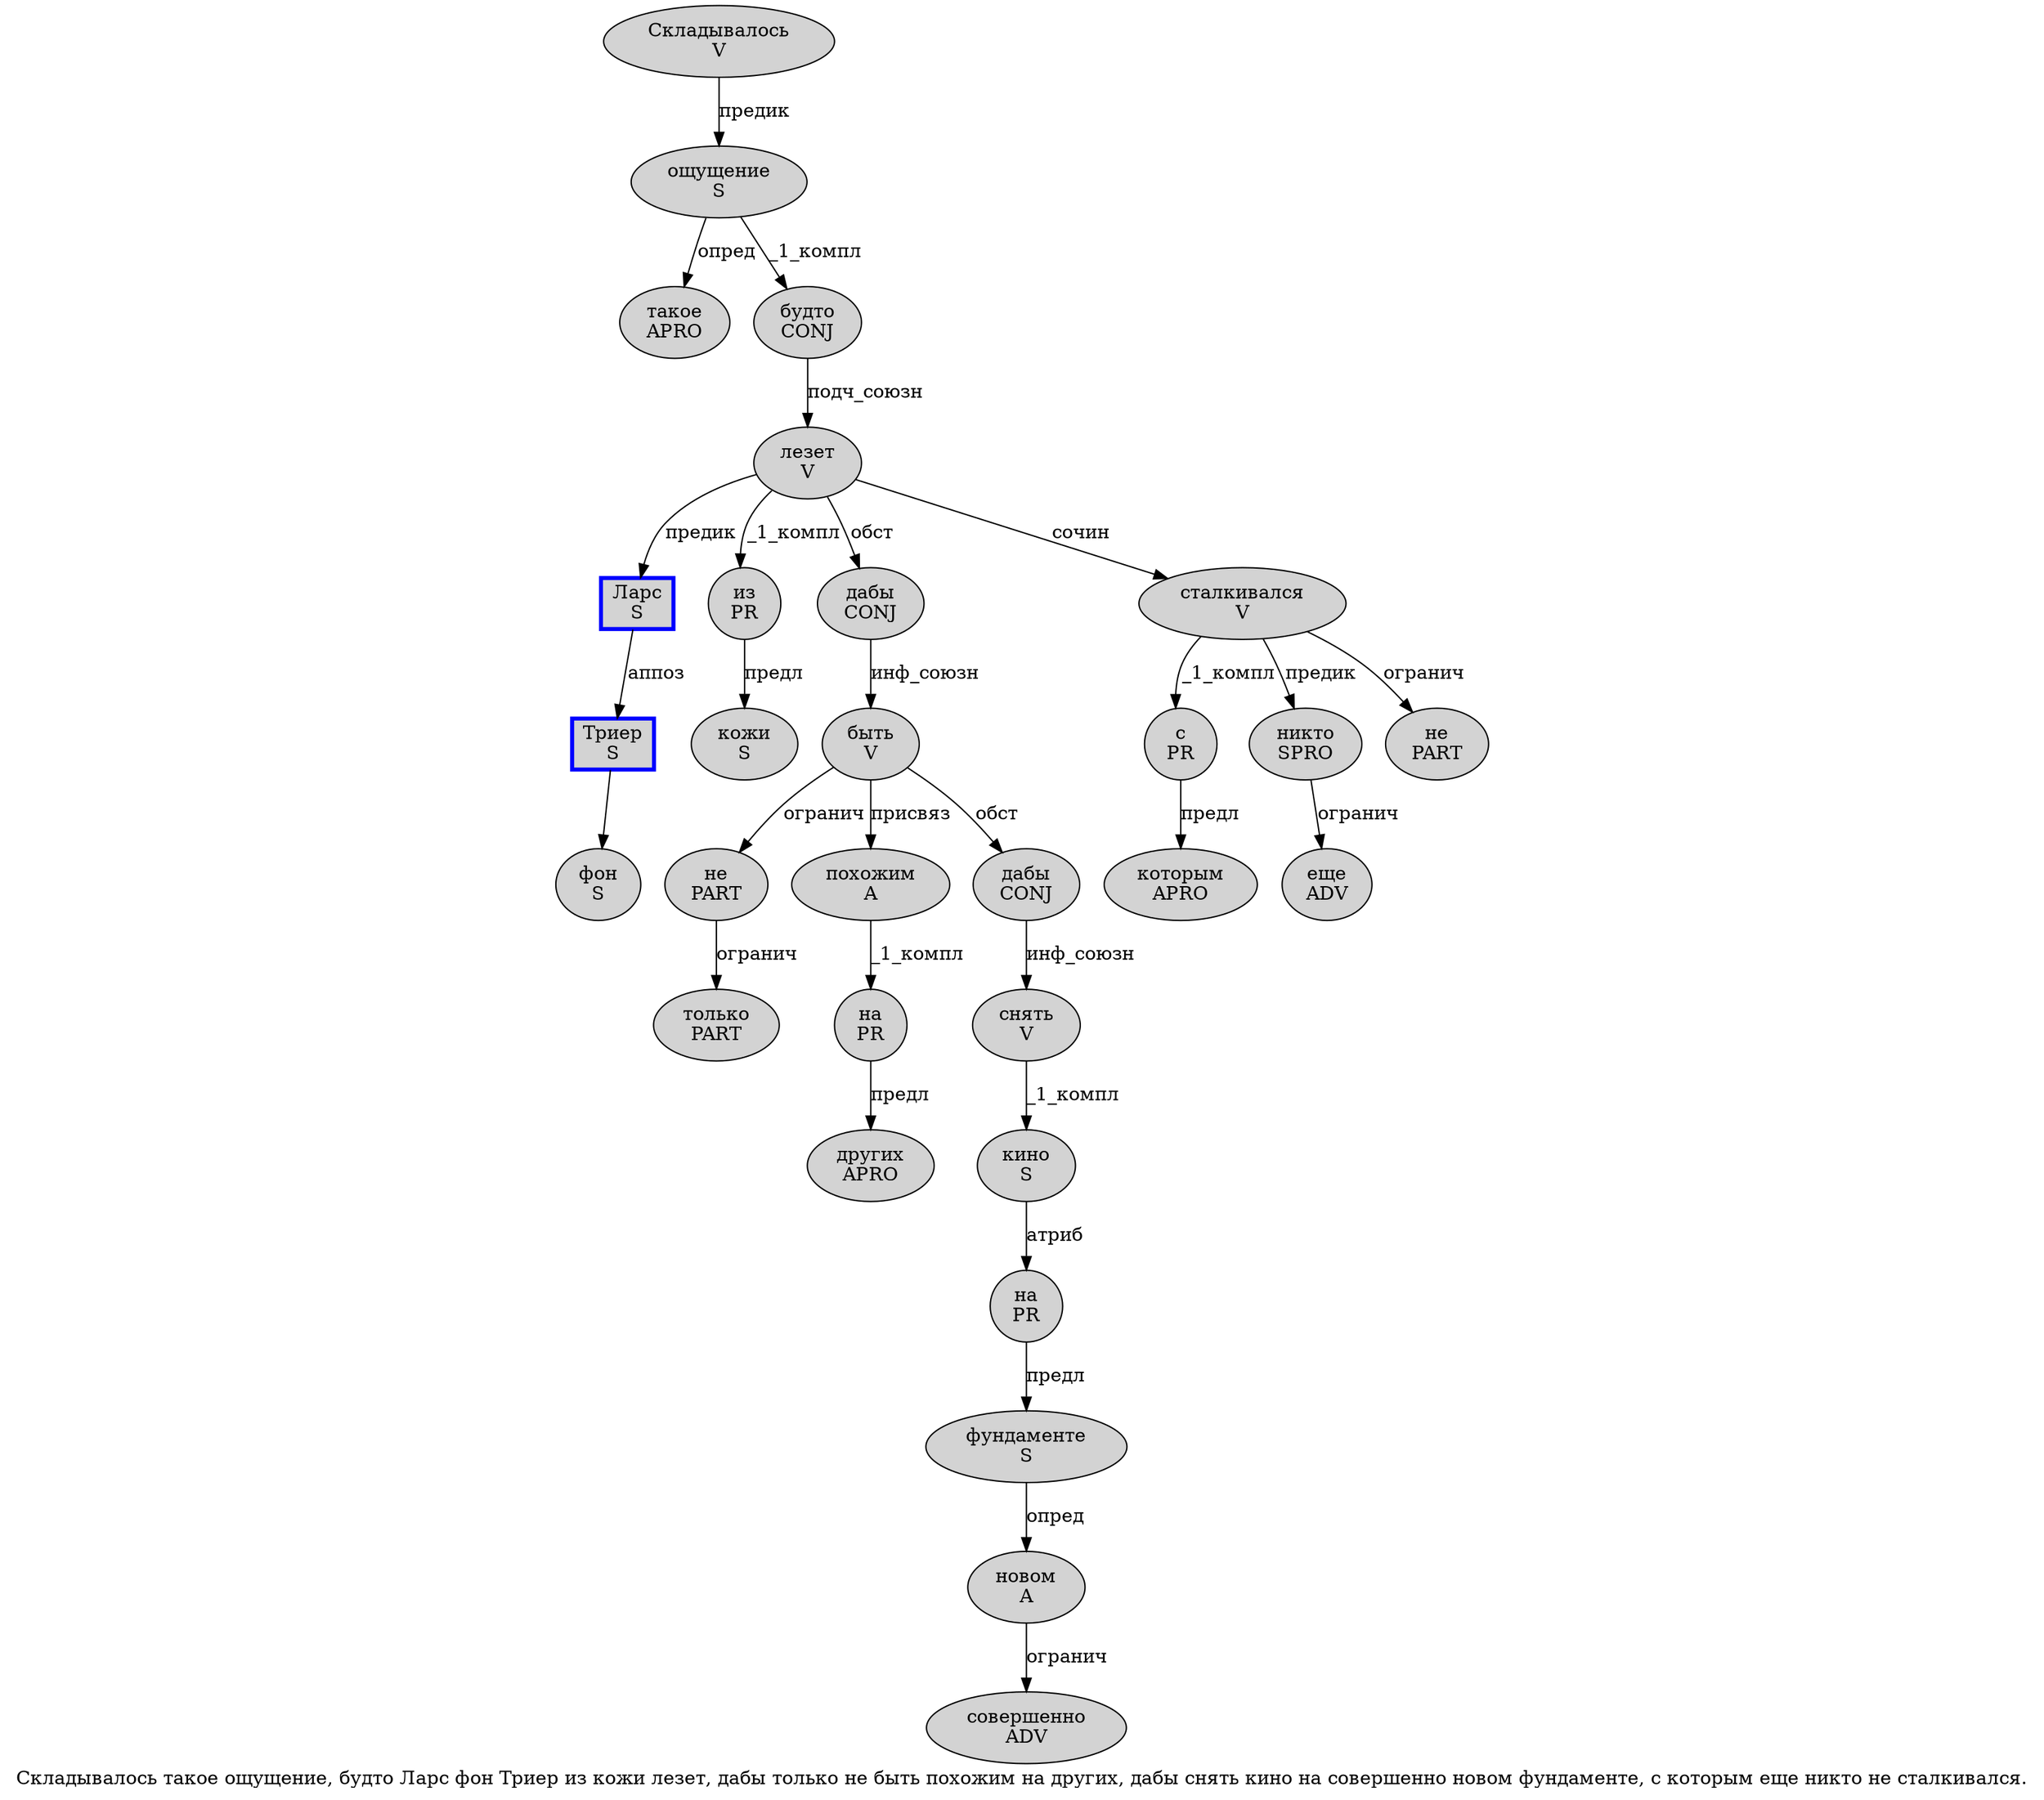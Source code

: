 digraph SENTENCE_1117 {
	graph [label="Складывалось такое ощущение, будто Ларс фон Триер из кожи лезет, дабы только не быть похожим на других, дабы снять кино на совершенно новом фундаменте, с которым еще никто не сталкивался."]
	node [style=filled]
		0 [label="Складывалось
V" color="" fillcolor=lightgray penwidth=1 shape=ellipse]
		1 [label="такое
APRO" color="" fillcolor=lightgray penwidth=1 shape=ellipse]
		2 [label="ощущение
S" color="" fillcolor=lightgray penwidth=1 shape=ellipse]
		4 [label="будто
CONJ" color="" fillcolor=lightgray penwidth=1 shape=ellipse]
		5 [label="Ларс
S" color=blue fillcolor=lightgray penwidth=3 shape=box]
		6 [label="фон
S" color="" fillcolor=lightgray penwidth=1 shape=ellipse]
		7 [label="Триер
S" color=blue fillcolor=lightgray penwidth=3 shape=box]
		8 [label="из
PR" color="" fillcolor=lightgray penwidth=1 shape=ellipse]
		9 [label="кожи
S" color="" fillcolor=lightgray penwidth=1 shape=ellipse]
		10 [label="лезет
V" color="" fillcolor=lightgray penwidth=1 shape=ellipse]
		12 [label="дабы
CONJ" color="" fillcolor=lightgray penwidth=1 shape=ellipse]
		13 [label="только
PART" color="" fillcolor=lightgray penwidth=1 shape=ellipse]
		14 [label="не
PART" color="" fillcolor=lightgray penwidth=1 shape=ellipse]
		15 [label="быть
V" color="" fillcolor=lightgray penwidth=1 shape=ellipse]
		16 [label="похожим
A" color="" fillcolor=lightgray penwidth=1 shape=ellipse]
		17 [label="на
PR" color="" fillcolor=lightgray penwidth=1 shape=ellipse]
		18 [label="других
APRO" color="" fillcolor=lightgray penwidth=1 shape=ellipse]
		20 [label="дабы
CONJ" color="" fillcolor=lightgray penwidth=1 shape=ellipse]
		21 [label="снять
V" color="" fillcolor=lightgray penwidth=1 shape=ellipse]
		22 [label="кино
S" color="" fillcolor=lightgray penwidth=1 shape=ellipse]
		23 [label="на
PR" color="" fillcolor=lightgray penwidth=1 shape=ellipse]
		24 [label="совершенно
ADV" color="" fillcolor=lightgray penwidth=1 shape=ellipse]
		25 [label="новом
A" color="" fillcolor=lightgray penwidth=1 shape=ellipse]
		26 [label="фундаменте
S" color="" fillcolor=lightgray penwidth=1 shape=ellipse]
		28 [label="с
PR" color="" fillcolor=lightgray penwidth=1 shape=ellipse]
		29 [label="которым
APRO" color="" fillcolor=lightgray penwidth=1 shape=ellipse]
		30 [label="еще
ADV" color="" fillcolor=lightgray penwidth=1 shape=ellipse]
		31 [label="никто
SPRO" color="" fillcolor=lightgray penwidth=1 shape=ellipse]
		32 [label="не
PART" color="" fillcolor=lightgray penwidth=1 shape=ellipse]
		33 [label="сталкивался
V" color="" fillcolor=lightgray penwidth=1 shape=ellipse]
			21 -> 22 [label="_1_компл"]
			25 -> 24 [label="огранич"]
			5 -> 7 [label="аппоз"]
			10 -> 5 [label="предик"]
			10 -> 8 [label="_1_компл"]
			10 -> 12 [label="обст"]
			10 -> 33 [label="сочин"]
			22 -> 23 [label="атриб"]
			20 -> 21 [label="инф_союзн"]
			26 -> 25 [label="опред"]
			17 -> 18 [label="предл"]
			4 -> 10 [label="подч_союзн"]
			23 -> 26 [label="предл"]
			16 -> 17 [label="_1_компл"]
			14 -> 13 [label="огранич"]
			12 -> 15 [label="инф_союзн"]
			28 -> 29 [label="предл"]
			0 -> 2 [label="предик"]
			8 -> 9 [label="предл"]
			15 -> 14 [label="огранич"]
			15 -> 16 [label="присвяз"]
			15 -> 20 [label="обст"]
			33 -> 28 [label="_1_компл"]
			33 -> 31 [label="предик"]
			33 -> 32 [label="огранич"]
			2 -> 1 [label="опред"]
			2 -> 4 [label="_1_компл"]
			31 -> 30 [label="огранич"]
			7 -> 6
}